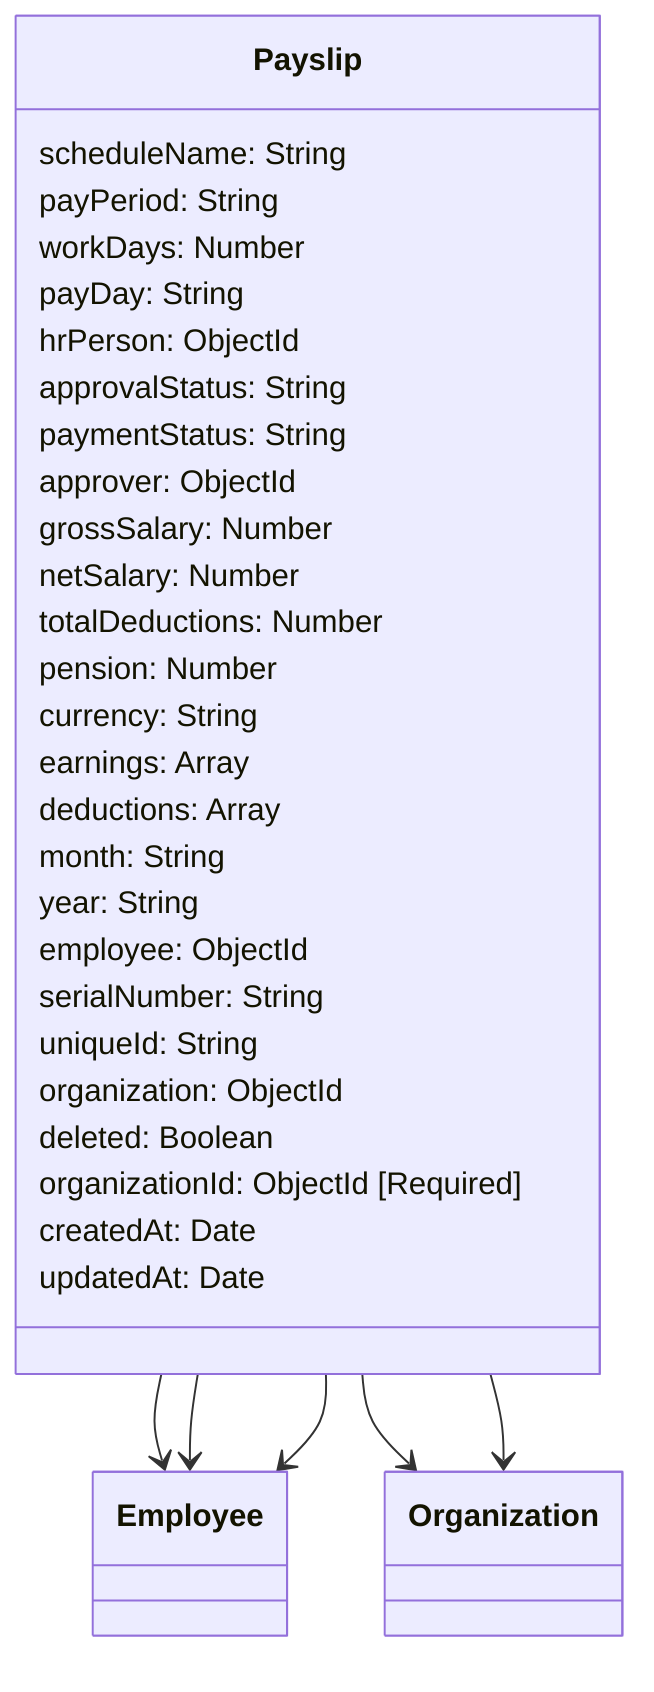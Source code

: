 classDiagram
  class Payslip {
    scheduleName: String
    payPeriod: String
    workDays: Number
    payDay: String
    hrPerson: ObjectId
    approvalStatus: String
    paymentStatus: String
    approver: ObjectId
    grossSalary: Number
    netSalary: Number
    totalDeductions: Number
    pension: Number
    currency: String
    earnings: Array
    deductions: Array
    month: String
    year: String
    employee: ObjectId
    serialNumber: String
    uniqueId: String
    organization: ObjectId
    deleted: Boolean
    organizationId: ObjectId [Required]
    createdAt: Date
    updatedAt: Date
  }

  Payslip --> Employee
  Payslip --> Employee
  Payslip --> Employee
  Payslip --> Organization
  Payslip --> Organization
